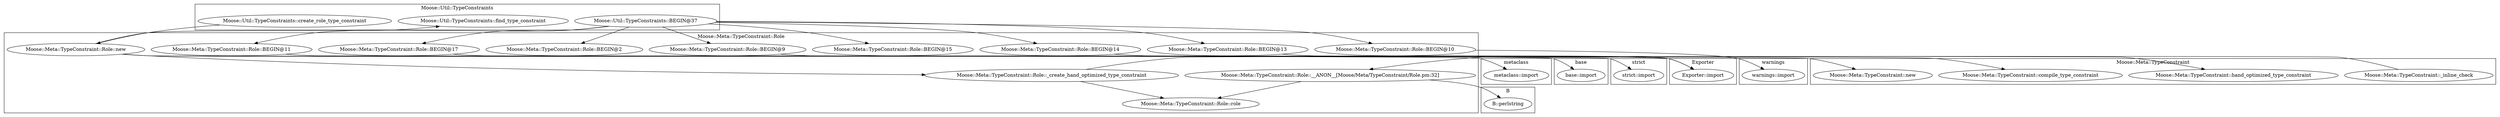 digraph {
graph [overlap=false]
subgraph cluster_warnings {
	label="warnings";
	"warnings::import";
}
subgraph cluster_Moose_Util_TypeConstraints {
	label="Moose::Util::TypeConstraints";
	"Moose::Util::TypeConstraints::BEGIN@37";
	"Moose::Util::TypeConstraints::find_type_constraint";
	"Moose::Util::TypeConstraints::create_role_type_constraint";
}
subgraph cluster_B {
	label="B";
	"B::perlstring";
}
subgraph cluster_metaclass {
	label="metaclass";
	"metaclass::import";
}
subgraph cluster_base {
	label="base";
	"base::import";
}
subgraph cluster_strict {
	label="strict";
	"strict::import";
}
subgraph cluster_Moose_Meta_TypeConstraint_Role {
	label="Moose::Meta::TypeConstraint::Role";
	"Moose::Meta::TypeConstraint::Role::BEGIN@15";
	"Moose::Meta::TypeConstraint::Role::BEGIN@11";
	"Moose::Meta::TypeConstraint::Role::BEGIN@17";
	"Moose::Meta::TypeConstraint::Role::__ANON__[Moose/Meta/TypeConstraint/Role.pm:32]";
	"Moose::Meta::TypeConstraint::Role::BEGIN@9";
	"Moose::Meta::TypeConstraint::Role::BEGIN@14";
	"Moose::Meta::TypeConstraint::Role::BEGIN@10";
	"Moose::Meta::TypeConstraint::Role::BEGIN@2";
	"Moose::Meta::TypeConstraint::Role::_create_hand_optimized_type_constraint";
	"Moose::Meta::TypeConstraint::Role::new";
	"Moose::Meta::TypeConstraint::Role::role";
	"Moose::Meta::TypeConstraint::Role::BEGIN@13";
}
subgraph cluster_Exporter {
	label="Exporter";
	"Exporter::import";
}
subgraph cluster_Moose_Meta_TypeConstraint {
	label="Moose::Meta::TypeConstraint";
	"Moose::Meta::TypeConstraint::compile_type_constraint";
	"Moose::Meta::TypeConstraint::_inline_check";
	"Moose::Meta::TypeConstraint::hand_optimized_type_constraint";
	"Moose::Meta::TypeConstraint::new";
}
"Moose::Meta::TypeConstraint::_inline_check" -> "Moose::Meta::TypeConstraint::Role::__ANON__[Moose/Meta/TypeConstraint/Role.pm:32]";
"Moose::Meta::TypeConstraint::Role::BEGIN@14" -> "Exporter::import";
"Moose::Meta::TypeConstraint::Role::BEGIN@13" -> "Exporter::import";
"Moose::Meta::TypeConstraint::Role::new" -> "Moose::Util::TypeConstraints::find_type_constraint";
"Moose::Util::TypeConstraints::BEGIN@37" -> "Moose::Meta::TypeConstraint::Role::BEGIN@14";
"Moose::Meta::TypeConstraint::Role::__ANON__[Moose/Meta/TypeConstraint/Role.pm:32]" -> "B::perlstring";
"Moose::Meta::TypeConstraint::Role::BEGIN@11" -> "metaclass::import";
"Moose::Meta::TypeConstraint::Role::_create_hand_optimized_type_constraint" -> "Moose::Meta::TypeConstraint::Role::role";
"Moose::Meta::TypeConstraint::Role::__ANON__[Moose/Meta/TypeConstraint/Role.pm:32]" -> "Moose::Meta::TypeConstraint::Role::role";
"Moose::Util::TypeConstraints::BEGIN@37" -> "Moose::Meta::TypeConstraint::Role::BEGIN@13";
"Moose::Util::TypeConstraints::BEGIN@37" -> "Moose::Meta::TypeConstraint::Role::BEGIN@11";
"Moose::Meta::TypeConstraint::Role::_create_hand_optimized_type_constraint" -> "Moose::Meta::TypeConstraint::hand_optimized_type_constraint";
"Moose::Meta::TypeConstraint::Role::BEGIN@17" -> "base::import";
"Moose::Util::TypeConstraints::BEGIN@37" -> "Moose::Meta::TypeConstraint::Role::BEGIN@9";
"Moose::Meta::TypeConstraint::Role::BEGIN@10" -> "warnings::import";
"Moose::Util::TypeConstraints::BEGIN@37" -> "Moose::Meta::TypeConstraint::Role::BEGIN@17";
"Moose::Util::TypeConstraints::BEGIN@37" -> "Moose::Meta::TypeConstraint::Role::BEGIN@10";
"Moose::Meta::TypeConstraint::Role::BEGIN@9" -> "strict::import";
"Moose::Meta::TypeConstraint::Role::new" -> "Moose::Meta::TypeConstraint::compile_type_constraint";
"Moose::Meta::TypeConstraint::Role::new" -> "Moose::Meta::TypeConstraint::Role::_create_hand_optimized_type_constraint";
"Moose::Util::TypeConstraints::create_role_type_constraint" -> "Moose::Meta::TypeConstraint::Role::new";
"Moose::Meta::TypeConstraint::Role::new" -> "Moose::Meta::TypeConstraint::new";
"Moose::Util::TypeConstraints::BEGIN@37" -> "Moose::Meta::TypeConstraint::Role::BEGIN@15";
"Moose::Util::TypeConstraints::BEGIN@37" -> "Moose::Meta::TypeConstraint::Role::BEGIN@2";
}
